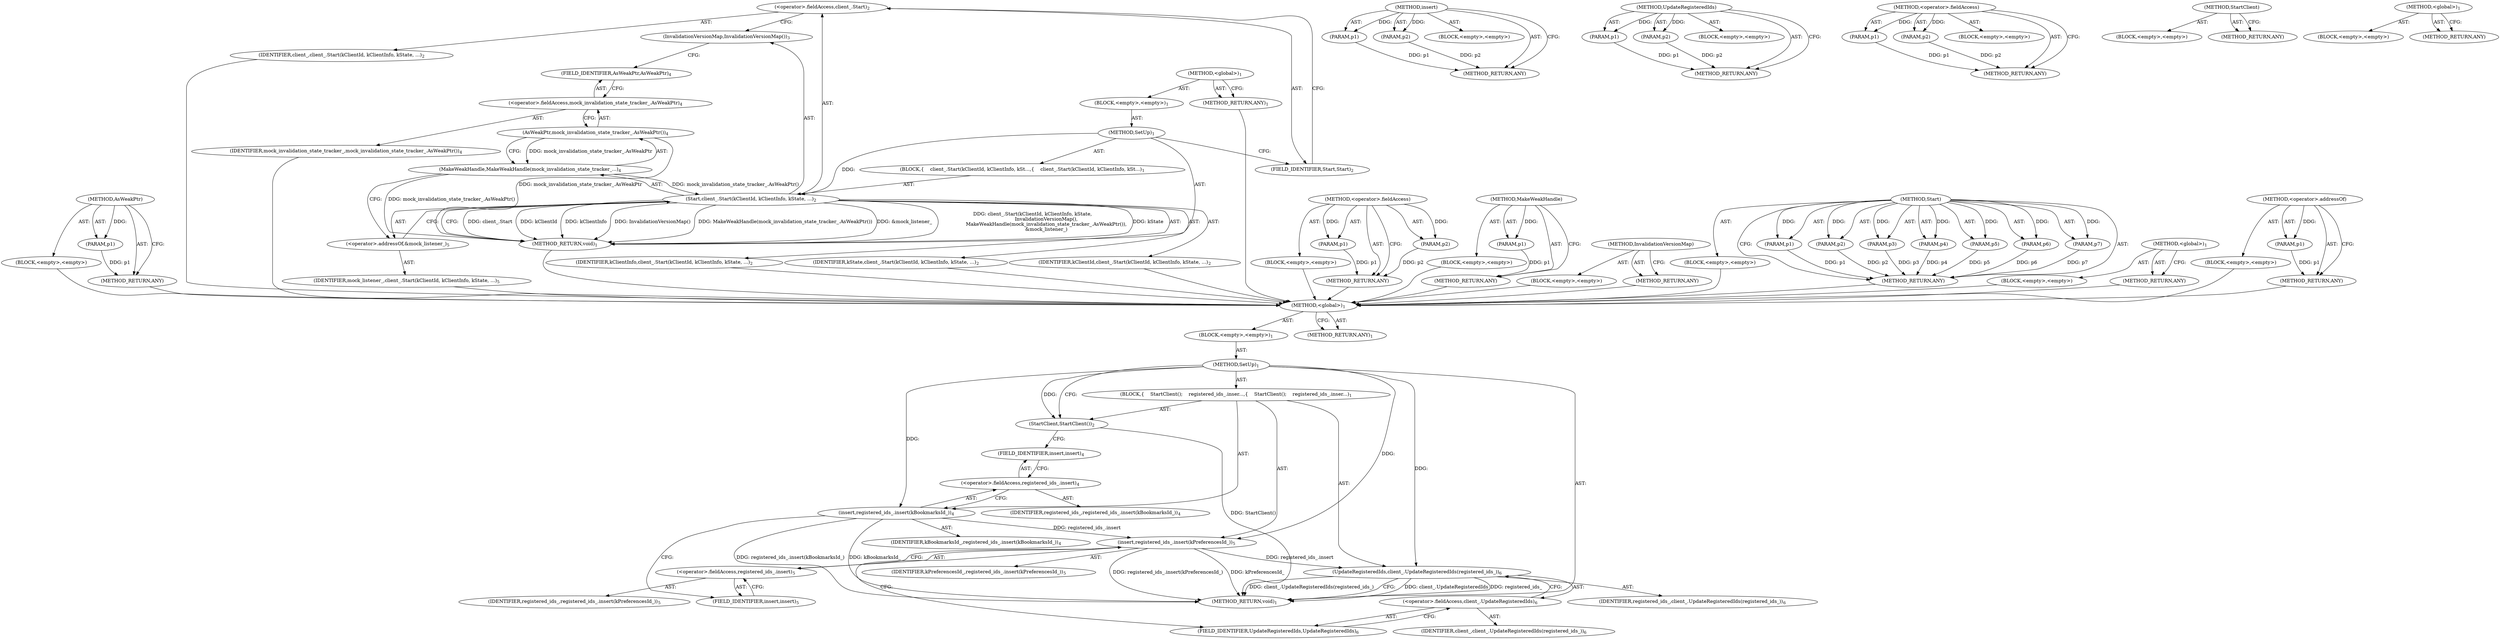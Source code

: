 digraph "&lt;global&gt;" {
vulnerable_62 [label=<(METHOD,AsWeakPtr)>];
vulnerable_63 [label=<(PARAM,p1)>];
vulnerable_64 [label=<(BLOCK,&lt;empty&gt;,&lt;empty&gt;)>];
vulnerable_65 [label=<(METHOD_RETURN,ANY)>];
vulnerable_6 [label=<(METHOD,&lt;global&gt;)<SUB>1</SUB>>];
vulnerable_7 [label=<(BLOCK,&lt;empty&gt;,&lt;empty&gt;)<SUB>1</SUB>>];
vulnerable_8 [label=<(METHOD,SetUp)<SUB>1</SUB>>];
vulnerable_9 [label=<(BLOCK,{
    client_.Start(kClientId, kClientInfo, kSt...,{
    client_.Start(kClientId, kClientInfo, kSt...)<SUB>1</SUB>>];
vulnerable_10 [label=<(Start,client_.Start(kClientId, kClientInfo, kState,
 ...)<SUB>2</SUB>>];
vulnerable_11 [label=<(&lt;operator&gt;.fieldAccess,client_.Start)<SUB>2</SUB>>];
vulnerable_12 [label=<(IDENTIFIER,client_,client_.Start(kClientId, kClientInfo, kState,
 ...)<SUB>2</SUB>>];
vulnerable_13 [label=<(FIELD_IDENTIFIER,Start,Start)<SUB>2</SUB>>];
vulnerable_14 [label=<(IDENTIFIER,kClientId,client_.Start(kClientId, kClientInfo, kState,
 ...)<SUB>2</SUB>>];
vulnerable_15 [label=<(IDENTIFIER,kClientInfo,client_.Start(kClientId, kClientInfo, kState,
 ...)<SUB>2</SUB>>];
vulnerable_16 [label=<(IDENTIFIER,kState,client_.Start(kClientId, kClientInfo, kState,
 ...)<SUB>2</SUB>>];
vulnerable_17 [label=<(InvalidationVersionMap,InvalidationVersionMap())<SUB>3</SUB>>];
vulnerable_18 [label=<(MakeWeakHandle,MakeWeakHandle(mock_invalidation_state_tracker_...)<SUB>4</SUB>>];
vulnerable_19 [label=<(AsWeakPtr,mock_invalidation_state_tracker_.AsWeakPtr())<SUB>4</SUB>>];
vulnerable_20 [label=<(&lt;operator&gt;.fieldAccess,mock_invalidation_state_tracker_.AsWeakPtr)<SUB>4</SUB>>];
vulnerable_21 [label=<(IDENTIFIER,mock_invalidation_state_tracker_,mock_invalidation_state_tracker_.AsWeakPtr())<SUB>4</SUB>>];
vulnerable_22 [label=<(FIELD_IDENTIFIER,AsWeakPtr,AsWeakPtr)<SUB>4</SUB>>];
vulnerable_23 [label=<(&lt;operator&gt;.addressOf,&amp;mock_listener_)<SUB>5</SUB>>];
vulnerable_24 [label=<(IDENTIFIER,mock_listener_,client_.Start(kClientId, kClientInfo, kState,
 ...)<SUB>5</SUB>>];
vulnerable_25 [label=<(METHOD_RETURN,void)<SUB>1</SUB>>];
vulnerable_27 [label=<(METHOD_RETURN,ANY)<SUB>1</SUB>>];
vulnerable_50 [label=<(METHOD,&lt;operator&gt;.fieldAccess)>];
vulnerable_51 [label=<(PARAM,p1)>];
vulnerable_52 [label=<(PARAM,p2)>];
vulnerable_53 [label=<(BLOCK,&lt;empty&gt;,&lt;empty&gt;)>];
vulnerable_54 [label=<(METHOD_RETURN,ANY)>];
vulnerable_58 [label=<(METHOD,MakeWeakHandle)>];
vulnerable_59 [label=<(PARAM,p1)>];
vulnerable_60 [label=<(BLOCK,&lt;empty&gt;,&lt;empty&gt;)>];
vulnerable_61 [label=<(METHOD_RETURN,ANY)>];
vulnerable_55 [label=<(METHOD,InvalidationVersionMap)>];
vulnerable_56 [label=<(BLOCK,&lt;empty&gt;,&lt;empty&gt;)>];
vulnerable_57 [label=<(METHOD_RETURN,ANY)>];
vulnerable_40 [label=<(METHOD,Start)>];
vulnerable_41 [label=<(PARAM,p1)>];
vulnerable_42 [label=<(PARAM,p2)>];
vulnerable_43 [label=<(PARAM,p3)>];
vulnerable_44 [label=<(PARAM,p4)>];
vulnerable_45 [label=<(PARAM,p5)>];
vulnerable_46 [label=<(PARAM,p6)>];
vulnerable_47 [label=<(PARAM,p7)>];
vulnerable_48 [label=<(BLOCK,&lt;empty&gt;,&lt;empty&gt;)>];
vulnerable_49 [label=<(METHOD_RETURN,ANY)>];
vulnerable_34 [label=<(METHOD,&lt;global&gt;)<SUB>1</SUB>>];
vulnerable_35 [label=<(BLOCK,&lt;empty&gt;,&lt;empty&gt;)>];
vulnerable_36 [label=<(METHOD_RETURN,ANY)>];
vulnerable_66 [label=<(METHOD,&lt;operator&gt;.addressOf)>];
vulnerable_67 [label=<(PARAM,p1)>];
vulnerable_68 [label=<(BLOCK,&lt;empty&gt;,&lt;empty&gt;)>];
vulnerable_69 [label=<(METHOD_RETURN,ANY)>];
fixed_6 [label=<(METHOD,&lt;global&gt;)<SUB>1</SUB>>];
fixed_7 [label=<(BLOCK,&lt;empty&gt;,&lt;empty&gt;)<SUB>1</SUB>>];
fixed_8 [label=<(METHOD,SetUp)<SUB>1</SUB>>];
fixed_9 [label=<(BLOCK,{
    StartClient();

    registered_ids_.inser...,{
    StartClient();

    registered_ids_.inser...)<SUB>1</SUB>>];
fixed_10 [label=<(StartClient,StartClient())<SUB>2</SUB>>];
fixed_11 [label=<(insert,registered_ids_.insert(kBookmarksId_))<SUB>4</SUB>>];
fixed_12 [label=<(&lt;operator&gt;.fieldAccess,registered_ids_.insert)<SUB>4</SUB>>];
fixed_13 [label=<(IDENTIFIER,registered_ids_,registered_ids_.insert(kBookmarksId_))<SUB>4</SUB>>];
fixed_14 [label=<(FIELD_IDENTIFIER,insert,insert)<SUB>4</SUB>>];
fixed_15 [label=<(IDENTIFIER,kBookmarksId_,registered_ids_.insert(kBookmarksId_))<SUB>4</SUB>>];
fixed_16 [label=<(insert,registered_ids_.insert(kPreferencesId_))<SUB>5</SUB>>];
fixed_17 [label=<(&lt;operator&gt;.fieldAccess,registered_ids_.insert)<SUB>5</SUB>>];
fixed_18 [label=<(IDENTIFIER,registered_ids_,registered_ids_.insert(kPreferencesId_))<SUB>5</SUB>>];
fixed_19 [label=<(FIELD_IDENTIFIER,insert,insert)<SUB>5</SUB>>];
fixed_20 [label=<(IDENTIFIER,kPreferencesId_,registered_ids_.insert(kPreferencesId_))<SUB>5</SUB>>];
fixed_21 [label=<(UpdateRegisteredIds,client_.UpdateRegisteredIds(registered_ids_))<SUB>6</SUB>>];
fixed_22 [label=<(&lt;operator&gt;.fieldAccess,client_.UpdateRegisteredIds)<SUB>6</SUB>>];
fixed_23 [label=<(IDENTIFIER,client_,client_.UpdateRegisteredIds(registered_ids_))<SUB>6</SUB>>];
fixed_24 [label=<(FIELD_IDENTIFIER,UpdateRegisteredIds,UpdateRegisteredIds)<SUB>6</SUB>>];
fixed_25 [label=<(IDENTIFIER,registered_ids_,client_.UpdateRegisteredIds(registered_ids_))<SUB>6</SUB>>];
fixed_26 [label=<(METHOD_RETURN,void)<SUB>1</SUB>>];
fixed_28 [label=<(METHOD_RETURN,ANY)<SUB>1</SUB>>];
fixed_44 [label=<(METHOD,insert)>];
fixed_45 [label=<(PARAM,p1)>];
fixed_46 [label=<(PARAM,p2)>];
fixed_47 [label=<(BLOCK,&lt;empty&gt;,&lt;empty&gt;)>];
fixed_48 [label=<(METHOD_RETURN,ANY)>];
fixed_54 [label=<(METHOD,UpdateRegisteredIds)>];
fixed_55 [label=<(PARAM,p1)>];
fixed_56 [label=<(PARAM,p2)>];
fixed_57 [label=<(BLOCK,&lt;empty&gt;,&lt;empty&gt;)>];
fixed_58 [label=<(METHOD_RETURN,ANY)>];
fixed_49 [label=<(METHOD,&lt;operator&gt;.fieldAccess)>];
fixed_50 [label=<(PARAM,p1)>];
fixed_51 [label=<(PARAM,p2)>];
fixed_52 [label=<(BLOCK,&lt;empty&gt;,&lt;empty&gt;)>];
fixed_53 [label=<(METHOD_RETURN,ANY)>];
fixed_41 [label=<(METHOD,StartClient)>];
fixed_42 [label=<(BLOCK,&lt;empty&gt;,&lt;empty&gt;)>];
fixed_43 [label=<(METHOD_RETURN,ANY)>];
fixed_35 [label=<(METHOD,&lt;global&gt;)<SUB>1</SUB>>];
fixed_36 [label=<(BLOCK,&lt;empty&gt;,&lt;empty&gt;)>];
fixed_37 [label=<(METHOD_RETURN,ANY)>];
vulnerable_62 -> vulnerable_63  [key=0, label="AST: "];
vulnerable_62 -> vulnerable_63  [key=1, label="DDG: "];
vulnerable_62 -> vulnerable_64  [key=0, label="AST: "];
vulnerable_62 -> vulnerable_65  [key=0, label="AST: "];
vulnerable_62 -> vulnerable_65  [key=1, label="CFG: "];
vulnerable_63 -> vulnerable_65  [key=0, label="DDG: p1"];
vulnerable_64 -> fixed_6  [key=0];
vulnerable_65 -> fixed_6  [key=0];
vulnerable_6 -> vulnerable_7  [key=0, label="AST: "];
vulnerable_6 -> vulnerable_27  [key=0, label="AST: "];
vulnerable_6 -> vulnerable_27  [key=1, label="CFG: "];
vulnerable_7 -> vulnerable_8  [key=0, label="AST: "];
vulnerable_8 -> vulnerable_9  [key=0, label="AST: "];
vulnerable_8 -> vulnerable_25  [key=0, label="AST: "];
vulnerable_8 -> vulnerable_13  [key=0, label="CFG: "];
vulnerable_8 -> vulnerable_10  [key=0, label="DDG: "];
vulnerable_9 -> vulnerable_10  [key=0, label="AST: "];
vulnerable_10 -> vulnerable_11  [key=0, label="AST: "];
vulnerable_10 -> vulnerable_14  [key=0, label="AST: "];
vulnerable_10 -> vulnerable_15  [key=0, label="AST: "];
vulnerable_10 -> vulnerable_16  [key=0, label="AST: "];
vulnerable_10 -> vulnerable_17  [key=0, label="AST: "];
vulnerable_10 -> vulnerable_18  [key=0, label="AST: "];
vulnerable_10 -> vulnerable_23  [key=0, label="AST: "];
vulnerable_10 -> vulnerable_25  [key=0, label="CFG: "];
vulnerable_10 -> vulnerable_25  [key=1, label="DDG: client_.Start"];
vulnerable_10 -> vulnerable_25  [key=2, label="DDG: kClientId"];
vulnerable_10 -> vulnerable_25  [key=3, label="DDG: kClientInfo"];
vulnerable_10 -> vulnerable_25  [key=4, label="DDG: InvalidationVersionMap()"];
vulnerable_10 -> vulnerable_25  [key=5, label="DDG: MakeWeakHandle(mock_invalidation_state_tracker_.AsWeakPtr())"];
vulnerable_10 -> vulnerable_25  [key=6, label="DDG: &amp;mock_listener_"];
vulnerable_10 -> vulnerable_25  [key=7, label="DDG: client_.Start(kClientId, kClientInfo, kState,
                  InvalidationVersionMap(),
                  MakeWeakHandle(mock_invalidation_state_tracker_.AsWeakPtr()),
                  &amp;mock_listener_)"];
vulnerable_10 -> vulnerable_25  [key=8, label="DDG: kState"];
vulnerable_11 -> vulnerable_12  [key=0, label="AST: "];
vulnerable_11 -> vulnerable_13  [key=0, label="AST: "];
vulnerable_11 -> vulnerable_17  [key=0, label="CFG: "];
vulnerable_12 -> fixed_6  [key=0];
vulnerable_13 -> vulnerable_11  [key=0, label="CFG: "];
vulnerable_14 -> fixed_6  [key=0];
vulnerable_15 -> fixed_6  [key=0];
vulnerable_16 -> fixed_6  [key=0];
vulnerable_17 -> vulnerable_22  [key=0, label="CFG: "];
vulnerable_18 -> vulnerable_19  [key=0, label="AST: "];
vulnerable_18 -> vulnerable_23  [key=0, label="CFG: "];
vulnerable_18 -> vulnerable_25  [key=0, label="DDG: mock_invalidation_state_tracker_.AsWeakPtr()"];
vulnerable_18 -> vulnerable_10  [key=0, label="DDG: mock_invalidation_state_tracker_.AsWeakPtr()"];
vulnerable_19 -> vulnerable_20  [key=0, label="AST: "];
vulnerable_19 -> vulnerable_18  [key=0, label="CFG: "];
vulnerable_19 -> vulnerable_18  [key=1, label="DDG: mock_invalidation_state_tracker_.AsWeakPtr"];
vulnerable_19 -> vulnerable_25  [key=0, label="DDG: mock_invalidation_state_tracker_.AsWeakPtr"];
vulnerable_20 -> vulnerable_21  [key=0, label="AST: "];
vulnerable_20 -> vulnerable_22  [key=0, label="AST: "];
vulnerable_20 -> vulnerable_19  [key=0, label="CFG: "];
vulnerable_21 -> fixed_6  [key=0];
vulnerable_22 -> vulnerable_20  [key=0, label="CFG: "];
vulnerable_23 -> vulnerable_24  [key=0, label="AST: "];
vulnerable_23 -> vulnerable_10  [key=0, label="CFG: "];
vulnerable_24 -> fixed_6  [key=0];
vulnerable_25 -> fixed_6  [key=0];
vulnerable_27 -> fixed_6  [key=0];
vulnerable_50 -> vulnerable_51  [key=0, label="AST: "];
vulnerable_50 -> vulnerable_51  [key=1, label="DDG: "];
vulnerable_50 -> vulnerable_53  [key=0, label="AST: "];
vulnerable_50 -> vulnerable_52  [key=0, label="AST: "];
vulnerable_50 -> vulnerable_52  [key=1, label="DDG: "];
vulnerable_50 -> vulnerable_54  [key=0, label="AST: "];
vulnerable_50 -> vulnerable_54  [key=1, label="CFG: "];
vulnerable_51 -> vulnerable_54  [key=0, label="DDG: p1"];
vulnerable_52 -> vulnerable_54  [key=0, label="DDG: p2"];
vulnerable_53 -> fixed_6  [key=0];
vulnerable_54 -> fixed_6  [key=0];
vulnerable_58 -> vulnerable_59  [key=0, label="AST: "];
vulnerable_58 -> vulnerable_59  [key=1, label="DDG: "];
vulnerable_58 -> vulnerable_60  [key=0, label="AST: "];
vulnerable_58 -> vulnerable_61  [key=0, label="AST: "];
vulnerable_58 -> vulnerable_61  [key=1, label="CFG: "];
vulnerable_59 -> vulnerable_61  [key=0, label="DDG: p1"];
vulnerable_60 -> fixed_6  [key=0];
vulnerable_61 -> fixed_6  [key=0];
vulnerable_55 -> vulnerable_56  [key=0, label="AST: "];
vulnerable_55 -> vulnerable_57  [key=0, label="AST: "];
vulnerable_55 -> vulnerable_57  [key=1, label="CFG: "];
vulnerable_56 -> fixed_6  [key=0];
vulnerable_57 -> fixed_6  [key=0];
vulnerable_40 -> vulnerable_41  [key=0, label="AST: "];
vulnerable_40 -> vulnerable_41  [key=1, label="DDG: "];
vulnerable_40 -> vulnerable_48  [key=0, label="AST: "];
vulnerable_40 -> vulnerable_42  [key=0, label="AST: "];
vulnerable_40 -> vulnerable_42  [key=1, label="DDG: "];
vulnerable_40 -> vulnerable_49  [key=0, label="AST: "];
vulnerable_40 -> vulnerable_49  [key=1, label="CFG: "];
vulnerable_40 -> vulnerable_43  [key=0, label="AST: "];
vulnerable_40 -> vulnerable_43  [key=1, label="DDG: "];
vulnerable_40 -> vulnerable_44  [key=0, label="AST: "];
vulnerable_40 -> vulnerable_44  [key=1, label="DDG: "];
vulnerable_40 -> vulnerable_45  [key=0, label="AST: "];
vulnerable_40 -> vulnerable_45  [key=1, label="DDG: "];
vulnerable_40 -> vulnerable_46  [key=0, label="AST: "];
vulnerable_40 -> vulnerable_46  [key=1, label="DDG: "];
vulnerable_40 -> vulnerable_47  [key=0, label="AST: "];
vulnerable_40 -> vulnerable_47  [key=1, label="DDG: "];
vulnerable_41 -> vulnerable_49  [key=0, label="DDG: p1"];
vulnerable_42 -> vulnerable_49  [key=0, label="DDG: p2"];
vulnerable_43 -> vulnerable_49  [key=0, label="DDG: p3"];
vulnerable_44 -> vulnerable_49  [key=0, label="DDG: p4"];
vulnerable_45 -> vulnerable_49  [key=0, label="DDG: p5"];
vulnerable_46 -> vulnerable_49  [key=0, label="DDG: p6"];
vulnerable_47 -> vulnerable_49  [key=0, label="DDG: p7"];
vulnerable_48 -> fixed_6  [key=0];
vulnerable_49 -> fixed_6  [key=0];
vulnerable_34 -> vulnerable_35  [key=0, label="AST: "];
vulnerable_34 -> vulnerable_36  [key=0, label="AST: "];
vulnerable_34 -> vulnerable_36  [key=1, label="CFG: "];
vulnerable_35 -> fixed_6  [key=0];
vulnerable_36 -> fixed_6  [key=0];
vulnerable_66 -> vulnerable_67  [key=0, label="AST: "];
vulnerable_66 -> vulnerable_67  [key=1, label="DDG: "];
vulnerable_66 -> vulnerable_68  [key=0, label="AST: "];
vulnerable_66 -> vulnerable_69  [key=0, label="AST: "];
vulnerable_66 -> vulnerable_69  [key=1, label="CFG: "];
vulnerable_67 -> vulnerable_69  [key=0, label="DDG: p1"];
vulnerable_68 -> fixed_6  [key=0];
vulnerable_69 -> fixed_6  [key=0];
fixed_6 -> fixed_7  [key=0, label="AST: "];
fixed_6 -> fixed_28  [key=0, label="AST: "];
fixed_6 -> fixed_28  [key=1, label="CFG: "];
fixed_7 -> fixed_8  [key=0, label="AST: "];
fixed_8 -> fixed_9  [key=0, label="AST: "];
fixed_8 -> fixed_26  [key=0, label="AST: "];
fixed_8 -> fixed_10  [key=0, label="CFG: "];
fixed_8 -> fixed_10  [key=1, label="DDG: "];
fixed_8 -> fixed_11  [key=0, label="DDG: "];
fixed_8 -> fixed_16  [key=0, label="DDG: "];
fixed_8 -> fixed_21  [key=0, label="DDG: "];
fixed_9 -> fixed_10  [key=0, label="AST: "];
fixed_9 -> fixed_11  [key=0, label="AST: "];
fixed_9 -> fixed_16  [key=0, label="AST: "];
fixed_9 -> fixed_21  [key=0, label="AST: "];
fixed_10 -> fixed_14  [key=0, label="CFG: "];
fixed_10 -> fixed_26  [key=0, label="DDG: StartClient()"];
fixed_11 -> fixed_12  [key=0, label="AST: "];
fixed_11 -> fixed_15  [key=0, label="AST: "];
fixed_11 -> fixed_19  [key=0, label="CFG: "];
fixed_11 -> fixed_26  [key=0, label="DDG: registered_ids_.insert(kBookmarksId_)"];
fixed_11 -> fixed_26  [key=1, label="DDG: kBookmarksId_"];
fixed_11 -> fixed_16  [key=0, label="DDG: registered_ids_.insert"];
fixed_12 -> fixed_13  [key=0, label="AST: "];
fixed_12 -> fixed_14  [key=0, label="AST: "];
fixed_12 -> fixed_11  [key=0, label="CFG: "];
fixed_14 -> fixed_12  [key=0, label="CFG: "];
fixed_16 -> fixed_17  [key=0, label="AST: "];
fixed_16 -> fixed_20  [key=0, label="AST: "];
fixed_16 -> fixed_24  [key=0, label="CFG: "];
fixed_16 -> fixed_26  [key=0, label="DDG: registered_ids_.insert(kPreferencesId_)"];
fixed_16 -> fixed_26  [key=1, label="DDG: kPreferencesId_"];
fixed_16 -> fixed_21  [key=0, label="DDG: registered_ids_.insert"];
fixed_17 -> fixed_18  [key=0, label="AST: "];
fixed_17 -> fixed_19  [key=0, label="AST: "];
fixed_17 -> fixed_16  [key=0, label="CFG: "];
fixed_19 -> fixed_17  [key=0, label="CFG: "];
fixed_21 -> fixed_22  [key=0, label="AST: "];
fixed_21 -> fixed_25  [key=0, label="AST: "];
fixed_21 -> fixed_26  [key=0, label="CFG: "];
fixed_21 -> fixed_26  [key=1, label="DDG: client_.UpdateRegisteredIds"];
fixed_21 -> fixed_26  [key=2, label="DDG: registered_ids_"];
fixed_21 -> fixed_26  [key=3, label="DDG: client_.UpdateRegisteredIds(registered_ids_)"];
fixed_22 -> fixed_23  [key=0, label="AST: "];
fixed_22 -> fixed_24  [key=0, label="AST: "];
fixed_22 -> fixed_21  [key=0, label="CFG: "];
fixed_24 -> fixed_22  [key=0, label="CFG: "];
fixed_44 -> fixed_45  [key=0, label="AST: "];
fixed_44 -> fixed_45  [key=1, label="DDG: "];
fixed_44 -> fixed_47  [key=0, label="AST: "];
fixed_44 -> fixed_46  [key=0, label="AST: "];
fixed_44 -> fixed_46  [key=1, label="DDG: "];
fixed_44 -> fixed_48  [key=0, label="AST: "];
fixed_44 -> fixed_48  [key=1, label="CFG: "];
fixed_45 -> fixed_48  [key=0, label="DDG: p1"];
fixed_46 -> fixed_48  [key=0, label="DDG: p2"];
fixed_54 -> fixed_55  [key=0, label="AST: "];
fixed_54 -> fixed_55  [key=1, label="DDG: "];
fixed_54 -> fixed_57  [key=0, label="AST: "];
fixed_54 -> fixed_56  [key=0, label="AST: "];
fixed_54 -> fixed_56  [key=1, label="DDG: "];
fixed_54 -> fixed_58  [key=0, label="AST: "];
fixed_54 -> fixed_58  [key=1, label="CFG: "];
fixed_55 -> fixed_58  [key=0, label="DDG: p1"];
fixed_56 -> fixed_58  [key=0, label="DDG: p2"];
fixed_49 -> fixed_50  [key=0, label="AST: "];
fixed_49 -> fixed_50  [key=1, label="DDG: "];
fixed_49 -> fixed_52  [key=0, label="AST: "];
fixed_49 -> fixed_51  [key=0, label="AST: "];
fixed_49 -> fixed_51  [key=1, label="DDG: "];
fixed_49 -> fixed_53  [key=0, label="AST: "];
fixed_49 -> fixed_53  [key=1, label="CFG: "];
fixed_50 -> fixed_53  [key=0, label="DDG: p1"];
fixed_51 -> fixed_53  [key=0, label="DDG: p2"];
fixed_41 -> fixed_42  [key=0, label="AST: "];
fixed_41 -> fixed_43  [key=0, label="AST: "];
fixed_41 -> fixed_43  [key=1, label="CFG: "];
fixed_35 -> fixed_36  [key=0, label="AST: "];
fixed_35 -> fixed_37  [key=0, label="AST: "];
fixed_35 -> fixed_37  [key=1, label="CFG: "];
}
